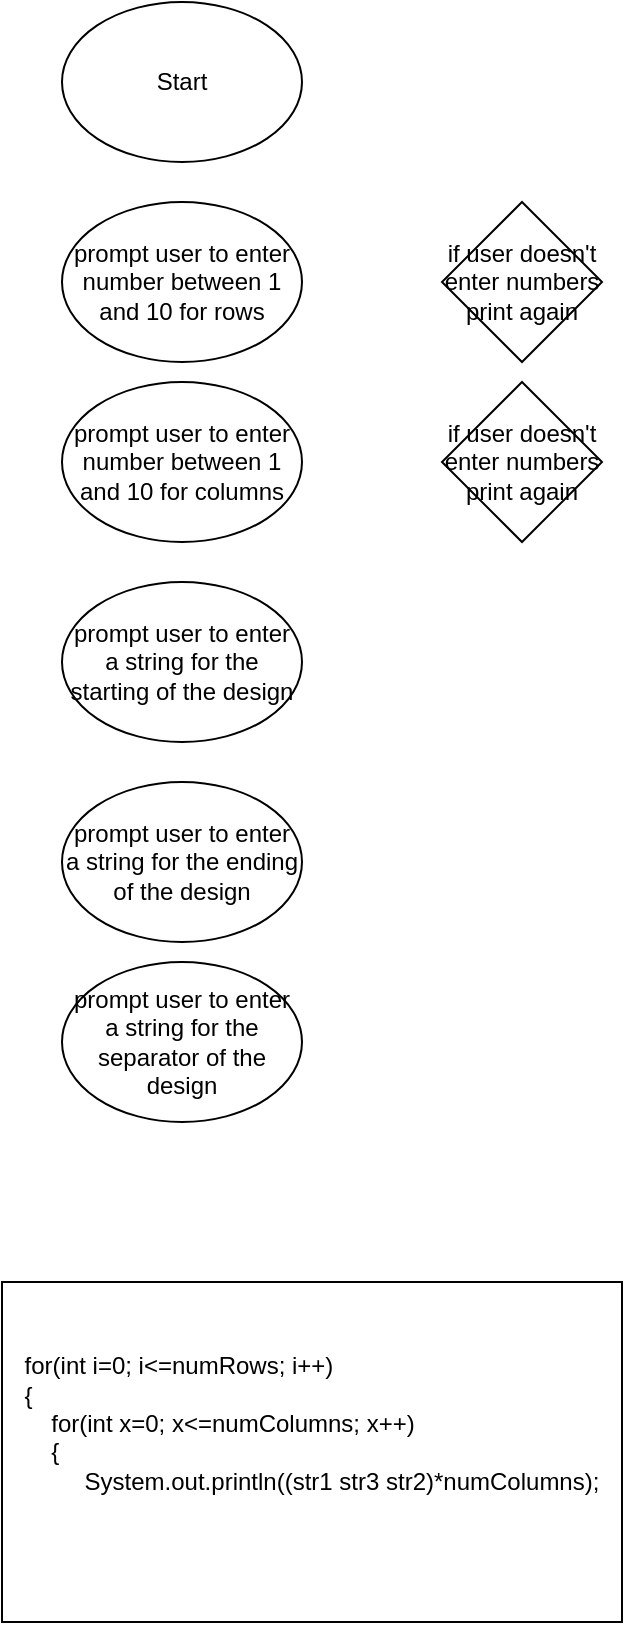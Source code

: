 <mxfile version="13.7.7" type="github">
  <diagram id="6jmAKRlNkdYc4mqREbLQ" name="Page-1">
    <mxGraphModel dx="946" dy="662" grid="1" gridSize="10" guides="1" tooltips="1" connect="1" arrows="1" fold="1" page="1" pageScale="1" pageWidth="827" pageHeight="1169" math="0" shadow="0">
      <root>
        <mxCell id="0" />
        <mxCell id="1" parent="0" />
        <mxCell id="BC_h3Tn9MeuH6Xp6GM9m-1" value="Start" style="ellipse;whiteSpace=wrap;html=1;" vertex="1" parent="1">
          <mxGeometry x="330" y="30" width="120" height="80" as="geometry" />
        </mxCell>
        <mxCell id="BC_h3Tn9MeuH6Xp6GM9m-2" value="prompt user to enter number between 1 and 10 for rows" style="ellipse;whiteSpace=wrap;html=1;" vertex="1" parent="1">
          <mxGeometry x="330" y="130" width="120" height="80" as="geometry" />
        </mxCell>
        <mxCell id="BC_h3Tn9MeuH6Xp6GM9m-3" value="&lt;span&gt;prompt user to enter number between 1 and 10 for columns&lt;/span&gt;" style="ellipse;whiteSpace=wrap;html=1;" vertex="1" parent="1">
          <mxGeometry x="330" y="220" width="120" height="80" as="geometry" />
        </mxCell>
        <mxCell id="BC_h3Tn9MeuH6Xp6GM9m-4" value="prompt user to enter a string for the starting of the design" style="ellipse;whiteSpace=wrap;html=1;" vertex="1" parent="1">
          <mxGeometry x="330" y="320" width="120" height="80" as="geometry" />
        </mxCell>
        <mxCell id="BC_h3Tn9MeuH6Xp6GM9m-5" value="&lt;span&gt;prompt user to enter a string for the ending of the design&lt;/span&gt;" style="ellipse;whiteSpace=wrap;html=1;" vertex="1" parent="1">
          <mxGeometry x="330" y="420" width="120" height="80" as="geometry" />
        </mxCell>
        <mxCell id="BC_h3Tn9MeuH6Xp6GM9m-6" value="&lt;span&gt;prompt user to enter a string for the separator of the design&lt;/span&gt;" style="ellipse;whiteSpace=wrap;html=1;" vertex="1" parent="1">
          <mxGeometry x="330" y="510" width="120" height="80" as="geometry" />
        </mxCell>
        <mxCell id="BC_h3Tn9MeuH6Xp6GM9m-7" value="if user doesn&#39;t enter numbers print again" style="rhombus;whiteSpace=wrap;html=1;" vertex="1" parent="1">
          <mxGeometry x="520" y="130" width="80" height="80" as="geometry" />
        </mxCell>
        <mxCell id="BC_h3Tn9MeuH6Xp6GM9m-8" value="if user doesn&#39;t enter numbers print again" style="rhombus;whiteSpace=wrap;html=1;" vertex="1" parent="1">
          <mxGeometry x="520" y="220" width="80" height="80" as="geometry" />
        </mxCell>
        <mxCell id="BC_h3Tn9MeuH6Xp6GM9m-9" value="&lt;div style=&quot;text-align: left&quot;&gt;for(int i=0; i&amp;lt;=numRows; i++)&lt;/div&gt;&lt;div style=&quot;text-align: left&quot;&gt;{&lt;/div&gt;&lt;div style=&quot;text-align: left&quot;&gt;&amp;nbsp; &amp;nbsp; for(int x=0; x&amp;lt;=numColumns; x++)&lt;/div&gt;&lt;div style=&quot;text-align: left&quot;&gt;&amp;nbsp; &amp;nbsp; {&lt;/div&gt;&lt;div style=&quot;text-align: left&quot;&gt;&amp;nbsp; &amp;nbsp; &amp;nbsp; &amp;nbsp; &amp;nbsp;System.out.println((str1 str3 str2)*numColumns);&lt;/div&gt;&lt;div style=&quot;text-align: left&quot;&gt;&lt;br&gt;&lt;/div&gt;&lt;div style=&quot;text-align: left&quot;&gt;&lt;br&gt;&lt;/div&gt;" style="rounded=0;whiteSpace=wrap;html=1;" vertex="1" parent="1">
          <mxGeometry x="300" y="670" width="310" height="170" as="geometry" />
        </mxCell>
      </root>
    </mxGraphModel>
  </diagram>
</mxfile>
